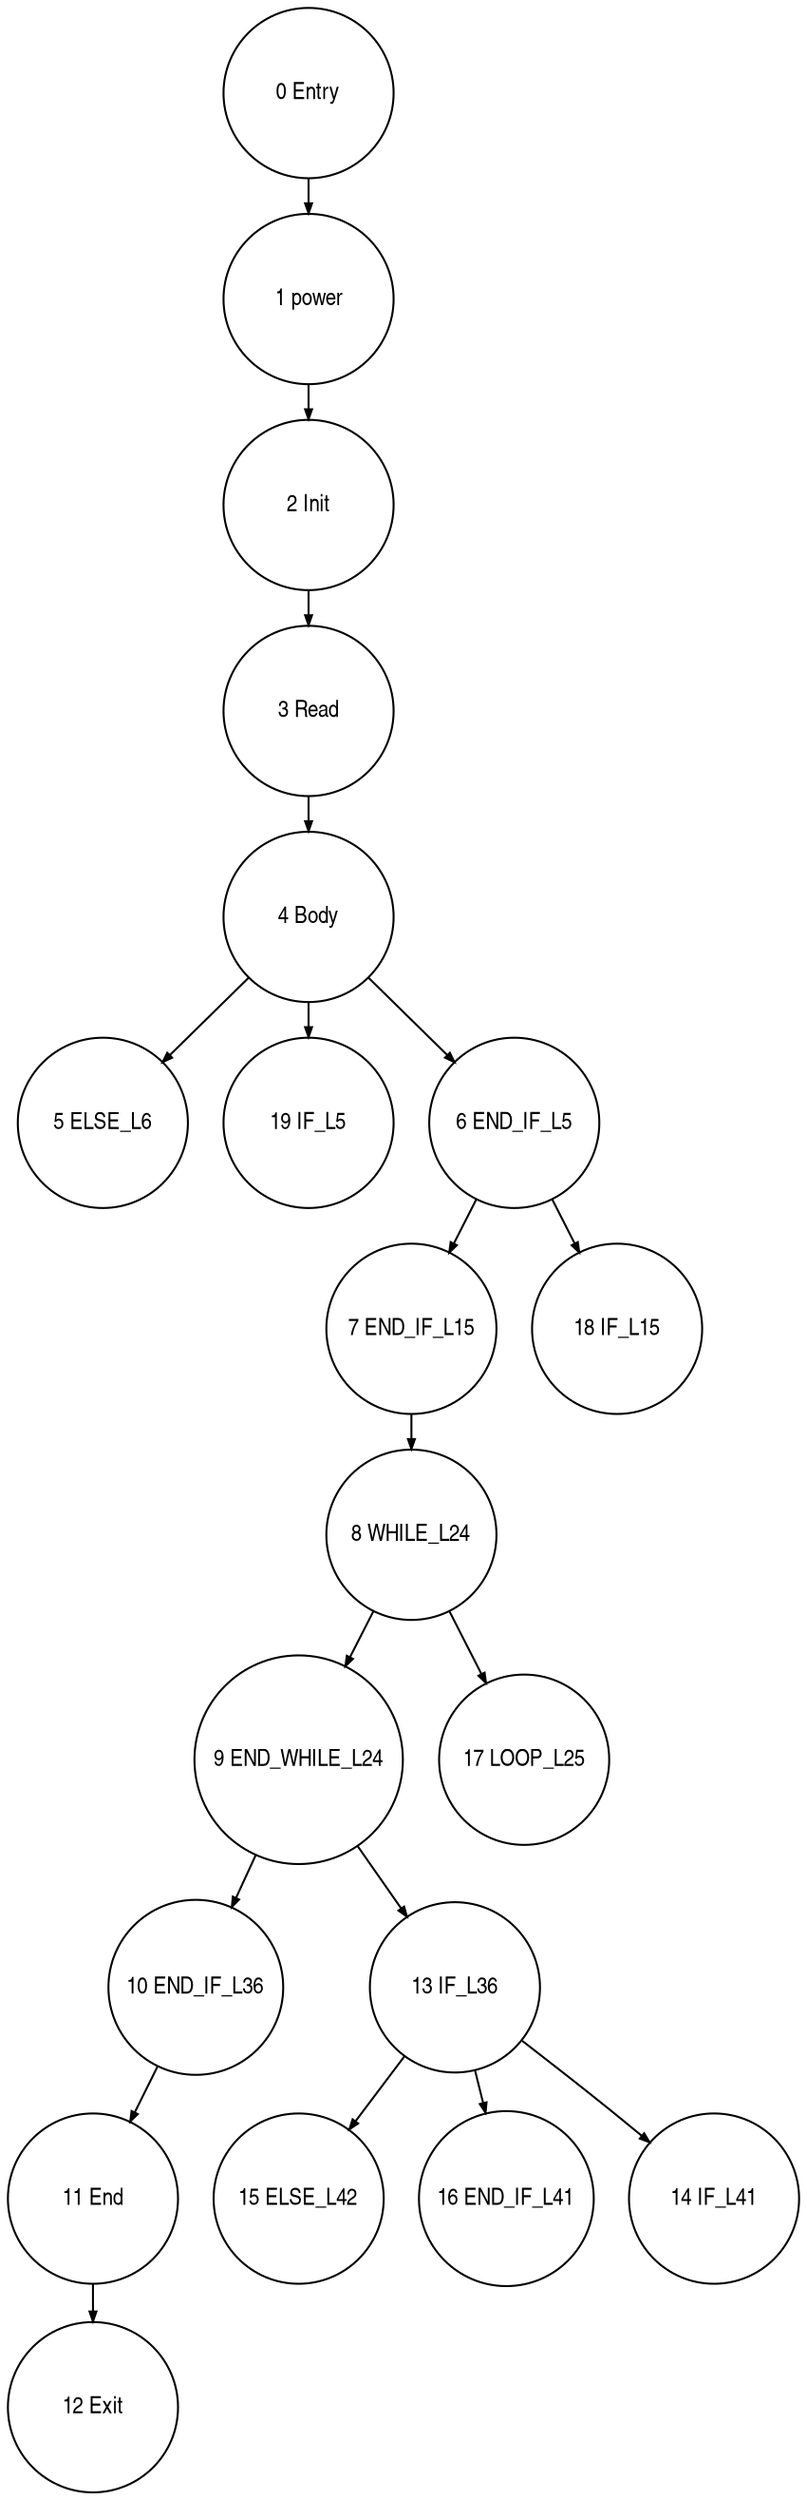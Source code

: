 digraph G {
  ranksep=.25;
  edge [arrowsize=.5]
  node [shape=circle, fontname="ArialNarrow",
        fontsize=12,  height=1.2];
  "5 ELSE_L6"; "15 ELSE_L42"; "8 WHILE_L24"; "9 END_WHILE_L24"; "10 END_IF_L36"; "19 IF_L5"; "7 END_IF_L15"; "3 Read"; "6 END_IF_L5"; "0 Entry"; "2 Init"; "13 IF_L36"; "16 END_IF_L41"; "18 IF_L15"; "11 End"; "1 power"; "17 LOOP_L25"; "4 Body"; "14 IF_L41"; "12 Exit"; 
  "8 WHILE_L24" -> "9 END_WHILE_L24";
  "8 WHILE_L24" -> "17 LOOP_L25";
  "9 END_WHILE_L24" -> "10 END_IF_L36";
  "9 END_WHILE_L24" -> "13 IF_L36";
  "10 END_IF_L36" -> "11 End";
  "7 END_IF_L15" -> "8 WHILE_L24";
  "3 Read" -> "4 Body";
  "6 END_IF_L5" -> "7 END_IF_L15";
  "6 END_IF_L5" -> "18 IF_L15";
  "0 Entry" -> "1 power";
  "2 Init" -> "3 Read";
  "13 IF_L36" -> "14 IF_L41";
  "13 IF_L36" -> "15 ELSE_L42";
  "13 IF_L36" -> "16 END_IF_L41";
  "11 End" -> "12 Exit";
  "1 power" -> "2 Init";
  "4 Body" -> "5 ELSE_L6";
  "4 Body" -> "6 END_IF_L5";
  "4 Body" -> "19 IF_L5";
}
